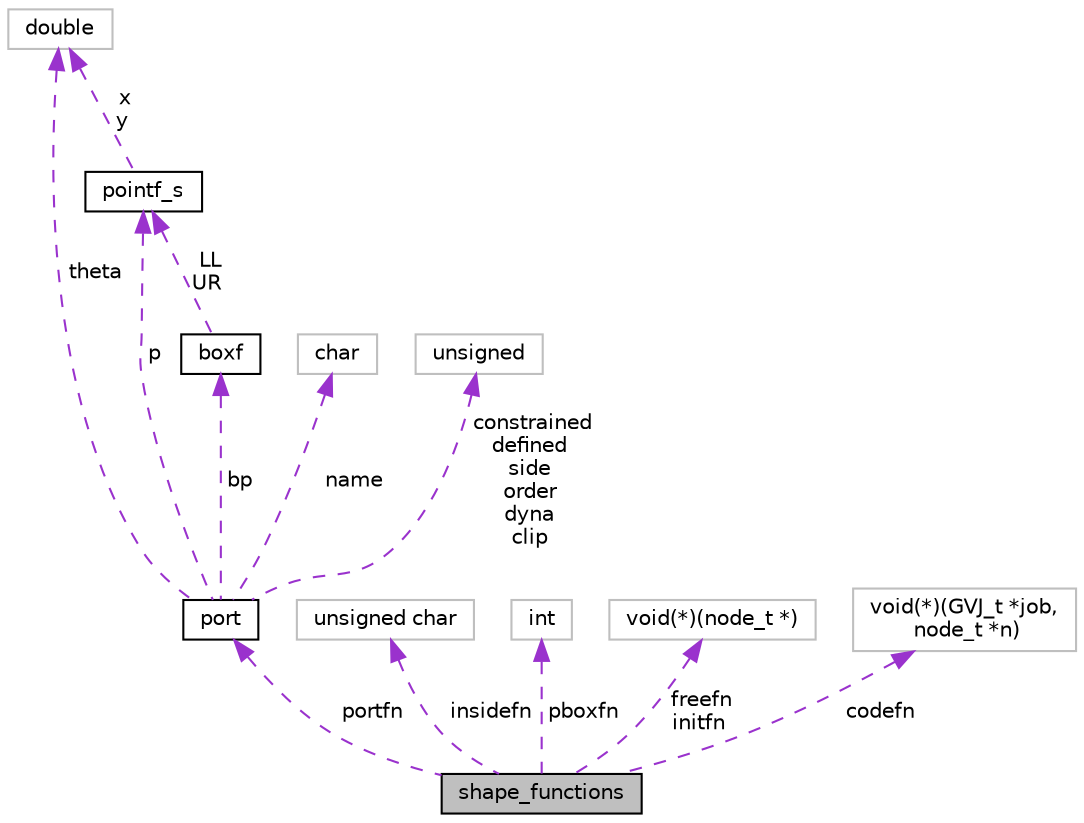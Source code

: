 digraph "shape_functions"
{
  bgcolor="transparent";
  edge [fontname="Helvetica",fontsize="10",labelfontname="Helvetica",labelfontsize="10"];
  node [fontname="Helvetica",fontsize="10",shape=record];
  Node1 [label="shape_functions",height=0.2,width=0.4,color="black", fillcolor="grey75", style="filled", fontcolor="black"];
  Node2 -> Node1 [dir="back",color="darkorchid3",fontsize="10",style="dashed",label=" portfn" ,fontname="Helvetica"];
  Node2 [label="port",height=0.2,width=0.4,color="black",URL="$structport.html"];
  Node3 -> Node2 [dir="back",color="darkorchid3",fontsize="10",style="dashed",label=" theta" ,fontname="Helvetica"];
  Node3 [label="double",height=0.2,width=0.4,color="grey75"];
  Node4 -> Node2 [dir="back",color="darkorchid3",fontsize="10",style="dashed",label=" name" ,fontname="Helvetica"];
  Node4 [label="char",height=0.2,width=0.4,color="grey75"];
  Node5 -> Node2 [dir="back",color="darkorchid3",fontsize="10",style="dashed",label=" bp" ,fontname="Helvetica"];
  Node5 [label="boxf",height=0.2,width=0.4,color="black",URL="$structboxf.html"];
  Node6 -> Node5 [dir="back",color="darkorchid3",fontsize="10",style="dashed",label=" LL\nUR" ,fontname="Helvetica"];
  Node6 [label="pointf_s",height=0.2,width=0.4,color="black",URL="$structpointf__s.html"];
  Node3 -> Node6 [dir="back",color="darkorchid3",fontsize="10",style="dashed",label=" x\ny" ,fontname="Helvetica"];
  Node7 -> Node2 [dir="back",color="darkorchid3",fontsize="10",style="dashed",label=" constrained\ndefined\nside\norder\ndyna\nclip" ,fontname="Helvetica"];
  Node7 [label="unsigned",height=0.2,width=0.4,color="grey75"];
  Node6 -> Node2 [dir="back",color="darkorchid3",fontsize="10",style="dashed",label=" p" ,fontname="Helvetica"];
  Node8 -> Node1 [dir="back",color="darkorchid3",fontsize="10",style="dashed",label=" insidefn" ,fontname="Helvetica"];
  Node8 [label="unsigned char",height=0.2,width=0.4,color="grey75"];
  Node9 -> Node1 [dir="back",color="darkorchid3",fontsize="10",style="dashed",label=" pboxfn" ,fontname="Helvetica"];
  Node9 [label="int",height=0.2,width=0.4,color="grey75"];
  Node10 -> Node1 [dir="back",color="darkorchid3",fontsize="10",style="dashed",label=" freefn\ninitfn" ,fontname="Helvetica"];
  Node10 [label="void(*)(node_t *)",height=0.2,width=0.4,color="grey75"];
  Node11 -> Node1 [dir="back",color="darkorchid3",fontsize="10",style="dashed",label=" codefn" ,fontname="Helvetica"];
  Node11 [label="void(*)(GVJ_t *job,\l node_t *n)",height=0.2,width=0.4,color="grey75"];
}
